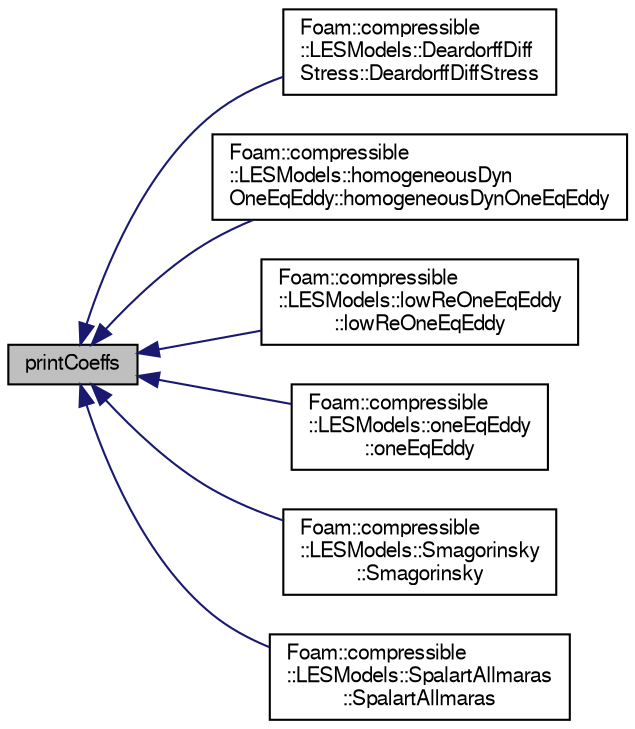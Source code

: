 digraph "printCoeffs"
{
  bgcolor="transparent";
  edge [fontname="FreeSans",fontsize="10",labelfontname="FreeSans",labelfontsize="10"];
  node [fontname="FreeSans",fontsize="10",shape=record];
  rankdir="LR";
  Node325 [label="printCoeffs",height=0.2,width=0.4,color="black", fillcolor="grey75", style="filled", fontcolor="black"];
  Node325 -> Node326 [dir="back",color="midnightblue",fontsize="10",style="solid",fontname="FreeSans"];
  Node326 [label="Foam::compressible\l::LESModels::DeardorffDiff\lStress::DeardorffDiffStress",height=0.2,width=0.4,color="black",URL="$a30614.html#a5fcebc8ff1e33da3c9b0d6cd4bbfe88d",tooltip="Constructor from components. "];
  Node325 -> Node327 [dir="back",color="midnightblue",fontsize="10",style="solid",fontname="FreeSans"];
  Node327 [label="Foam::compressible\l::LESModels::homogeneousDyn\lOneEqEddy::homogeneousDynOneEqEddy",height=0.2,width=0.4,color="black",URL="$a30630.html#a48ce13eef0fb65ae99aab8a7919bd140",tooltip="Constructor from components. "];
  Node325 -> Node328 [dir="back",color="midnightblue",fontsize="10",style="solid",fontname="FreeSans"];
  Node328 [label="Foam::compressible\l::LESModels::lowReOneEqEddy\l::lowReOneEqEddy",height=0.2,width=0.4,color="black",URL="$a30638.html#addfec2d273649a520ac9c23206d5c619",tooltip="Constructor from components. "];
  Node325 -> Node329 [dir="back",color="midnightblue",fontsize="10",style="solid",fontname="FreeSans"];
  Node329 [label="Foam::compressible\l::LESModels::oneEqEddy\l::oneEqEddy",height=0.2,width=0.4,color="black",URL="$a30642.html#a7e7f9400bd9c3b3c63cca4f4cdc210d1",tooltip="Constructor from components. "];
  Node325 -> Node330 [dir="back",color="midnightblue",fontsize="10",style="solid",fontname="FreeSans"];
  Node330 [label="Foam::compressible\l::LESModels::Smagorinsky\l::Smagorinsky",height=0.2,width=0.4,color="black",URL="$a30646.html#a3fbc7295066d61f08bbcf4da591bf86b",tooltip="Construct from components. "];
  Node325 -> Node331 [dir="back",color="midnightblue",fontsize="10",style="solid",fontname="FreeSans"];
  Node331 [label="Foam::compressible\l::LESModels::SpalartAllmaras\l::SpalartAllmaras",height=0.2,width=0.4,color="black",URL="$a30650.html#a0673f4aac8f31d7fab0c6da795ffb830",tooltip="Constructor from components. "];
}
